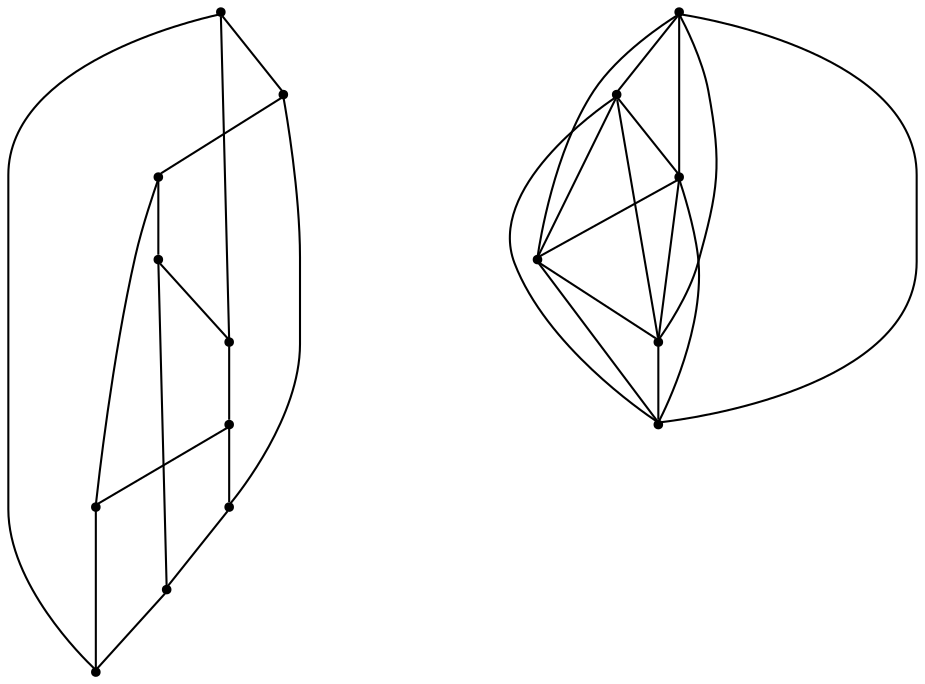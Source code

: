 graph {
  node [shape=point,comment="{\"directed\":false,\"doi\":\"10.1007/3-540-46648-7_36\",\"figure\":\"? (6)\"}"]

  v0 [pos="1646.2057316161595,662.9883042724003"]
  v1 [pos="1514.1892613681591,747.0028116817897"]
  v2 [pos="1636.7045491476854,777.0078657211079"]
  v3 [pos="1538.1923022032395,638.9842864766099"]
  v4 [pos="1516.1894935756707,335.9324648917386"]
  v5 [pos="1597.199629221596,211.4112171951782"]
  v6 [pos="1396.174480158975,175.4049997340113"]
  v7 [pos="1429.1786613072104,320.4297455365182"]
  v8 [pos="1442.1802660353887,490.45889380593815"]
  v9 [pos="1489.1861362224406,696.9942611046051"]
  v10 [pos="1347.1683777644116,765.0057932340524"]
  v11 [pos="1495.1868964312107,531.9660187642319"]
  v12 [pos="1436.1795058266187,680.9914130029838"]
  v13 [pos="1475.184383597389,311.9283835067879"]
  v14 [pos="1443.180350346027,846.0196553433569"]
  v15 [pos="1385.1731712245437,567.972109047078"]

  v0 -- v1 [id="-1",pos="1646.2057316161595,662.9883042724003 1514.1892613681591,747.0028116817897 1514.1892613681591,747.0028116817897 1514.1892613681591,747.0028116817897"]
  v2 -- v0 [id="-2",pos="1636.7045491476854,777.0078657211079 1646.2057316161595,662.9883042724003 1646.2057316161595,662.9883042724003 1646.2057316161595,662.9883042724003"]
  v3 -- v2 [id="-3",pos="1538.1923022032395,638.9842864766099 1636.7045491476854,777.0078657211079 1636.7045491476854,777.0078657211079 1636.7045491476854,777.0078657211079"]
  v4 -- v5 [id="-4",pos="1516.1894935756707,335.9324648917386 1597.199629221596,211.4112171951782 1597.199629221596,211.4112171951782 1597.199629221596,211.4112171951782"]
  v4 -- v6 [id="-5",pos="1516.1894935756707,335.9324648917386 1396.174480158975,175.4049997340113 1396.174480158975,175.4049997340113 1396.174480158975,175.4049997340113"]
  v4 -- v7 [id="-6",pos="1516.1894935756707,335.9324648917386 1429.1786613072104,320.4297455365182 1429.1786613072104,320.4297455365182 1429.1786613072104,320.4297455365182"]
  v4 -- v8 [id="-7",pos="1516.1894935756707,335.9324648917386 1442.1802660353887,490.45889380593815 1442.1802660353887,490.45889380593815 1442.1802660353887,490.45889380593815"]
  v1 -- v9 [id="-8",pos="1514.1892613681591,747.0028116817897 1489.1861362224406,696.9942611046051 1489.1861362224406,696.9942611046051 1489.1861362224406,696.9942611046051"]
  v1 -- v10 [id="-9",pos="1514.1892613681591,747.0028116817897 1347.1683777644116,765.0057932340524 1347.1683777644116,765.0057932340524 1347.1683777644116,765.0057932340524"]
  v11 -- v12 [id="-10",pos="1495.1868964312107,531.9660187642319 1436.1795058266187,680.9914130029838 1436.1795058266187,680.9914130029838 1436.1795058266187,680.9914130029838"]
  v11 -- v0 [id="-11",pos="1495.1868964312107,531.9660187642319 1646.2057316161595,662.9883042724003 1646.2057316161595,662.9883042724003 1646.2057316161595,662.9883042724003"]
  v9 -- v3 [id="-12",pos="1489.1861362224406,696.9942611046051 1538.1923022032395,638.9842864766099 1538.1923022032395,638.9842864766099 1538.1923022032395,638.9842864766099"]
  v13 -- v7 [id="-13",pos="1475.184383597389,311.9283835067879 1429.1786613072104,320.4297455365182 1429.1786613072104,320.4297455365182 1429.1786613072104,320.4297455365182"]
  v13 -- v6 [id="-14",pos="1475.184383597389,311.9283835067879 1396.174480158975,175.4049997340113 1396.174480158975,175.4049997340113 1396.174480158975,175.4049997340113"]
  v13 -- v8 [id="-15",pos="1475.184383597389,311.9283835067879 1442.1802660353887,490.45889380593815 1442.1802660353887,490.45889380593815 1442.1802660353887,490.45889380593815"]
  v13 -- v4 [id="-16",pos="1475.184383597389,311.9283835067879 1516.1894935756707,335.9324648917386 1516.1894935756707,335.9324648917386 1516.1894935756707,335.9324648917386"]
  v13 -- v5 [id="-17",pos="1475.184383597389,311.9283835067879 1597.199629221596,211.4112171951782 1597.199629221596,211.4112171951782 1597.199629221596,211.4112171951782"]
  v14 -- v2 [id="-18",pos="1443.180350346027,846.0196553433569 1636.7045491476854,777.0078657211079 1636.7045491476854,777.0078657211079 1636.7045491476854,777.0078657211079"]
  v8 -- v5 [id="-19",pos="1442.1802660353887,490.45889380593815 1597.199629221596,211.4112171951782 1597.199629221596,211.4112171951782 1597.199629221596,211.4112171951782"]
  v8 -- v6 [id="-20",pos="1442.1802660353887,490.45889380593815 1396.174480158975,175.4049997340113 1396.174480158975,175.4049997340113 1396.174480158975,175.4049997340113"]
  v12 -- v9 [id="-21",pos="1436.1795058266187,680.9914130029838 1489.1861362224406,696.9942611046051 1489.1861362224406,696.9942611046051 1489.1861362224406,696.9942611046051"]
  v12 -- v14 [id="-22",pos="1436.1795058266187,680.9914130029838 1443.180350346027,846.0196553433569 1443.180350346027,846.0196553433569 1443.180350346027,846.0196553433569"]
  v7 -- v6 [id="-23",pos="1429.1786613072104,320.4297455365182 1396.174480158975,175.4049997340113 1396.174480158975,175.4049997340113 1396.174480158975,175.4049997340113"]
  v7 -- v5 [id="-24",pos="1429.1786613072104,320.4297455365182 1597.199629221596,211.4112171951782 1597.199629221596,211.4112171951782 1597.199629221596,211.4112171951782"]
  v7 -- v8 [id="-25",pos="1429.1786613072104,320.4297455365182 1442.1802660353887,490.45889380593815 1442.1802660353887,490.45889380593815 1442.1802660353887,490.45889380593815"]
  v6 -- v5 [id="-26",pos="1396.174480158975,175.4049997340113 1597.199629221596,211.4112171951782 1597.199629221596,211.4112171951782 1597.199629221596,211.4112171951782"]
  v15 -- v3 [id="-27",pos="1385.1731712245437,567.972109047078 1538.1923022032395,638.9842864766099 1538.1923022032395,638.9842864766099 1538.1923022032395,638.9842864766099"]
  v15 -- v11 [id="-28",pos="1385.1731712245437,567.972109047078 1495.1868964312107,531.9660187642319 1495.1868964312107,531.9660187642319 1495.1868964312107,531.9660187642319"]
  v10 -- v15 [id="-29",pos="1347.1683777644116,765.0057932340524 1385.1731712245437,567.972109047078 1385.1731712245437,567.972109047078 1385.1731712245437,567.972109047078"]
  v10 -- v14 [id="-30",pos="1347.1683777644116,765.0057932340524 1443.180350346027,846.0196553433569 1443.180350346027,846.0196553433569 1443.180350346027,846.0196553433569"]
}